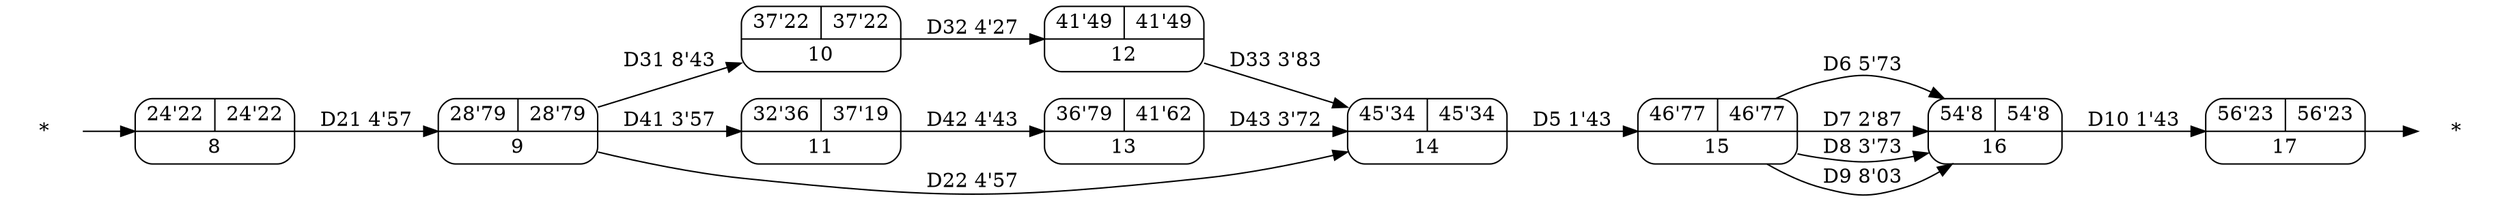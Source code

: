 digraph grafo_inicial {
	rankdir = LR; node[style=rounded]
	ast1 [label = "*", shape=plaintext]
	ast2 [label = "*", shape=plaintext]
	8 [shape=record, label="{ 24'22 | 24'22 } | 8"];
	9 [shape=record, label="{ 28'79 | 28'79 } | 9"];
	10 [shape=record, label="{ 37'22 | 37'22 } | 10"];
	11 [shape=record, label="{ 32'36 | 37'19 } | 11"];
	12 [shape=record, label="{ 41'49 | 41'49 } | 12"];
	13 [shape=record, label="{ 36'79 | 41'62 } | 13"];
	14 [shape=record, label="{ 45'34 | 45'34 } | 14"];
	15 [shape=record, label="{ 46'77 | 46'77 } | 15"];
	16 [shape=record, label="{ 54'8 | 54'8 } | 16"];
	17 [shape=record, label="{ 56'23 | 56'23 } | 17"];
	node [shape = circle];
	ast1 -> 8;
	8 -> 9 [label = "D21 4'57"];
	9 -> 14 [label = "D22 4'57"];
	9 -> 10 [label = "D31 8'43"];
	10 -> 12 [label = "D32 4'27"];
	12 -> 14 [label = "D33 3'83"];
	9 -> 11 [label = "D41 3'57"];
	11 -> 13 [label = "D42 4'43"];
	13 -> 14 [label = "D43 3'72"];
	14 -> 15 [label = "D5 1'43"];
	15 -> 16 [label = "D6 5'73"];
	15 -> 16 [label = "D7 2'87"];
	15 -> 16 [label = "D8 3'73"];
	15 -> 16 [label = "D9 8'03"];
	16 -> 17 [label = "D10 1'43"];
	17 -> ast2;
}
